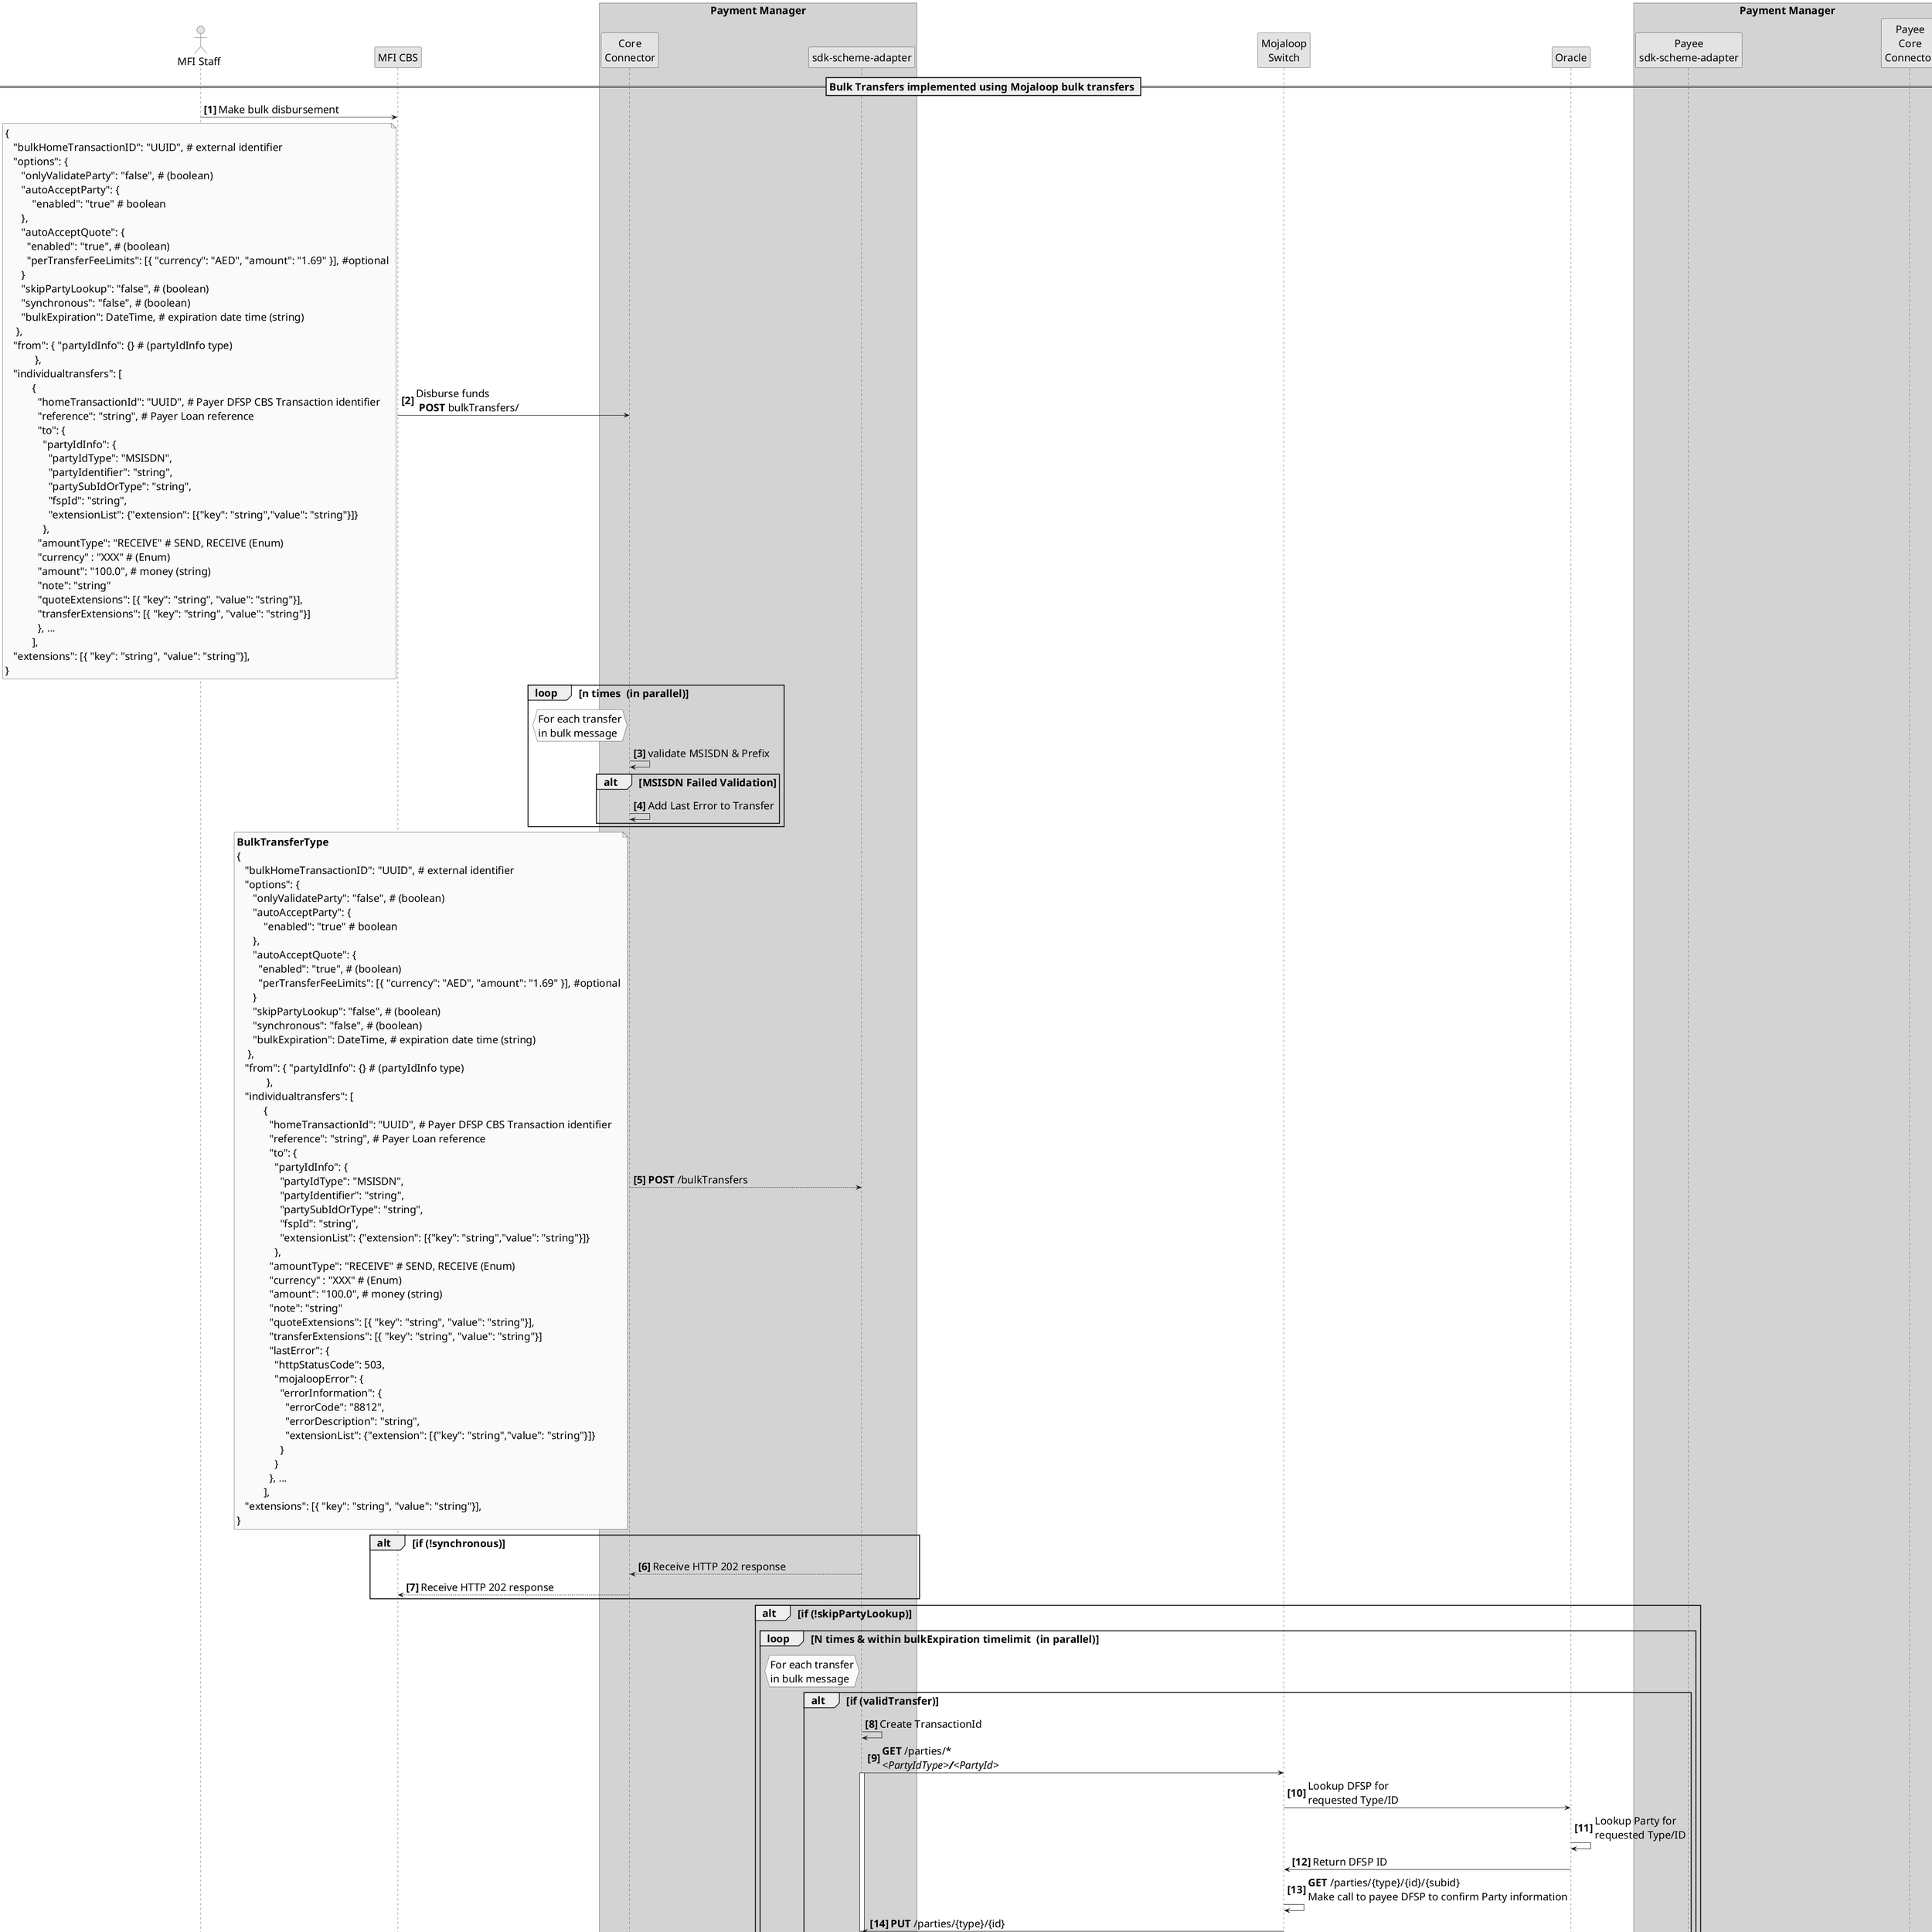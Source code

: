 @startuml
/'*****
--------------
******'/

skinparam activityFontSize 4
skinparam activityDiamondFontSize 30
skinparam activityArrowFontSize 22
skinparam defaultFontSize 22
skinparam noteFontSize 22
skinparam monochrome true
' declare title
' title Bulk Transactions pattern using the Mojaloop Connector
' declare actors
actor "MFI Staff" as MStaff
participant "MFI CBS" as MFI
box "Payment Manager" #LightGrey
participant "Core\nConnector" as MFICC 
participant "sdk-scheme-adapter" as MFIMC 
end box
participant "Mojaloop\nSwitch" as MJW 
participant "Oracle" as Oracle
box "Payment Manager" #LightGrey
participant "Payee\nsdk-scheme-adapter" as PayeeFSPMC 
participant "Payee\nCore\nConnector" as PayeeFSPCC 
end box

== Bulk Transfers implemented using Mojaloop bulk transfers ==

autonumber 1 1 "<b>[0]"
MStaff -> MFI: Make bulk disbursement 
MFI -> MFICC: Disburse funds \n **POST** bulkTransfers/
note left
{
   "bulkHomeTransactionID": "UUID", # external identifier
   "options": {
      "onlyValidateParty": "false", # (boolean) 
      "autoAcceptParty": {
          "enabled": "true" # boolean
      },
      "autoAcceptQuote": {
        "enabled": "true", # (boolean)
        "perTransferFeeLimits": [{ "currency": "AED", "amount": "1.69" }], #optional
      }
      "skipPartyLookup": "false", # (boolean)
      "synchronous": "false", # (boolean)
      "bulkExpiration": DateTime, # expiration date time (string)
    },
   "from": { "partyIdInfo": {} # (partyIdInfo type)
           },                        
   "individualtransfers": [
          {
            "homeTransactionId": "UUID", # Payer DFSP CBS Transaction identifier
            "reference": "string", # Payer Loan reference
            "to": {
              "partyIdInfo": {
                "partyIdType": "MSISDN",
                "partyIdentifier": "string",
                "partySubIdOrType": "string",
                "fspId": "string",
                "extensionList": {"extension": [{"key": "string","value": "string"}]}
              },
            "amountType": "RECEIVE" # SEND, RECEIVE (Enum)
            "currency" : "XXX" # (Enum)
            "amount": "100.0", # money (string)
            "note": "string"
            "quoteExtensions": [{ "key": "string", "value": "string"}],
            "transferExtensions": [{ "key": "string", "value": "string"}]
            }, ...
          ],
   "extensions": [{ "key": "string", "value": "string"}],
}
end note

Loop n times  (in parallel)
    hnote left of MFICC
        For each transfer
        in bulk message
    end hnote
    MFICC -> MFICC: validate MSISDN & Prefix
    alt MSISDN Failed Validation
    MFICC->MFICC:  Add Last Error to Transfer
    end
end Loop
MFICC-->MFIMC: **POST** /bulkTransfers
note left
**BulkTransferType**
{
   "bulkHomeTransactionID": "UUID", # external identifier
   "options": {
      "onlyValidateParty": "false", # (boolean) 
      "autoAcceptParty": {
          "enabled": "true" # boolean
      },
      "autoAcceptQuote": {
        "enabled": "true", # (boolean)
        "perTransferFeeLimits": [{ "currency": "AED", "amount": "1.69" }], #optional
      }
      "skipPartyLookup": "false", # (boolean)
      "synchronous": "false", # (boolean)
      "bulkExpiration": DateTime, # expiration date time (string)
    },
   "from": { "partyIdInfo": {} # (partyIdInfo type)
           },                        
   "individualtransfers": [
          {
            "homeTransactionId": "UUID", # Payer DFSP CBS Transaction identifier
            "reference": "string", # Payer Loan reference
            "to": {
              "partyIdInfo": {
                "partyIdType": "MSISDN",
                "partyIdentifier": "string",
                "partySubIdOrType": "string",
                "fspId": "string",
                "extensionList": {"extension": [{"key": "string","value": "string"}]}
              },
            "amountType": "RECEIVE" # SEND, RECEIVE (Enum)
            "currency" : "XXX" # (Enum)
            "amount": "100.0", # money (string)
            "note": "string"
            "quoteExtensions": [{ "key": "string", "value": "string"}],
            "transferExtensions": [{ "key": "string", "value": "string"}]
            "lastError": {
              "httpStatusCode": 503,
              "mojaloopError": {
                "errorInformation": {
                  "errorCode": "8812",
                  "errorDescription": "string",
                  "extensionList": {"extension": [{"key": "string","value": "string"}]}
                }
              }
            }, ...
          ],
   "extensions": [{ "key": "string", "value": "string"}],
}
end note
alt if (!synchronous)
MFIMC-->MFICC: Receive HTTP 202 response
MFI <-- MFICC: Receive HTTP 202 response
end

alt if (!skipPartyLookup)
loop N times & within bulkExpiration timelimit  (in parallel)
hnote left of MFIMC
        For each transfer
        in bulk message
end hnote
  alt if (validTransfer)
    MFIMC -> MFIMC: Create TransactionId
    MFIMC -> MJW: **GET** /parties/*\n<i><PartyIdType>**/**</i><i><PartyId>
    activate MFIMC
    MJW -> Oracle: Lookup DFSP for \nrequested Type/ID
    Oracle-> Oracle: Lookup Party for \nrequested Type/ID
    Oracle->MJW: Return DFSP ID
    MJW->MJW: **GET** /parties/{type}/{id}/{subid}\nMake call to payee DFSP to confirm Party information
    MJW->MFIMC: **PUT** /parties/{type}/{id}
    deactivate MFIMC
    
    MFIMC -> MFIMC: Update transaction status and\n attach get parties response
    MFIMC -> MFIMC: Add to next phase FSP bulk call
    MFIMC -> MFIMC: Any Error, save the error state in lastError object to be returned to the caller later
  else if (!validTransfer)
    MFIMC->MFIMC: Skip
  end
end Loop
else if (skipPartyLookup)
  loop N times & within bulkExpiration timelimit 
    MFIMC->MFIMC: Validate party info \n Add to next phase FSP bulk call
  end loop
end
MFIMC->MFIMC: if(transferStatusValid) Group into M Payee DFSPs

alt if (!autoAcceptParty)
  alt if (synchronous)
    MFIMC-->MFICC: Response <bulkPartyLookupResponse>
    MFI <-- MFICC: Response <bulkPartyLookupResponse>
    MFI->MStaff: Present Party Response
    MStaff->MFI: Accept Party
    MFI->MFICC: **PUT** /bulkTransfers/{bulkTransferId}
    MFICC->MFIMC: **PUT** /bulkTransfers/{bulkTransferId}
  else if (!synchronous)
    MFIMC->MFICC: **PUT** /bulkTransfers/{bulkTransferId}
    note right
      **bulkPartyLookupResponse** \n
      Refer **Party Lookup Error Codes** table for lastError details
      {
        "bulkHomeTransactionID": "UUID", # external identifier,
        "bulkTransferId": "UUID",  # generated by ML connector
        "options": {
            "onlyValidateParty": "false", # (boolean) 
            "autoAcceptParty": {
                "enabled": "true" # boolean
            },
            "autoAcceptQuote": {
                "enabled": "true", # (boolean)
                "perTransferFeeLimits": [{ "currency": "AED", "amount": "1.69" }], #optional
            }
            "skipPartyLookup": "false", # (boolean)
            "synchronous": "false", # (boolean)
            "bulkExpiration": DateTime, # expiration date time (string)
        },
        "from": { "partyIdInfo": {} # (partyIdInfo type)
                },                        
        "individualtransfers": [
                {
                  "homeTransactionId": "UUID", # Payer DFSP CBS Transaction identifier
                  "transactionId": "UUID", # Created by ML connector
                  "reference": "string", # Payer Loan reference
                  "to": {
                    "partyIdInfo": {
                      "partyIdType": "MSISDN",
                      "partyIdentifier": "string",
                      "partySubIdOrType": "string",
                      "fspId": "string",
                      "extensionList": {"extension": [{"key": "string","value": "string"}]}
                    },
                  "amountType": "RECEIVE" # SEND, RECEIVE (Enum)
                  "currency" : "XXX" # (Enum)
                  "amount": "100.0", # money (string)
                  "note": "string"
                  "quoteExtensions": [{ "key": "string", "value": "string"}],
                  "transferExtensions": [{ "key": "string", "value": "string"}]
                  "lastError": {
                    "httpStatusCode": 503,
                    "mojaloopError": {
                      "errorInformation": {
                        "errorCode": "8812",1
                        "errorDescription": "string",
                        "extensionList": {"extension": [{"key": "string","value": "string"}]}
                      }
                    }
                  }
                }
        ],
        "extensions": [{ "key": "string", "value": "string"}],
      }
    end note
    MFICC-->MFIMC: Receive HTTP 202 response
    MFICC->MFI: **PUT** /bulkTransfers/{bulkTransferId}
    MFI-->MFICC: Receive HTTP 202 response
    MFI->MStaff: Present Party Response
    MStaff->MFI: Accept Party
    MFI->MFICC: **PUT** /bulkTransfers/{bulkTransferId}
    MFICC->MFIMC: **PUT** /bulkTransfers/{bulkTransferId}
    note left
      **bulkTransferContinuationAcceptParty**
      {
        "bulkHomeTransactionID": "UUID", # external identifier                    
        "individualtransfers": [
                {
                  "homeTransactionId": "UUID", # Payer DFSP CBS Transaction identifier
                  "transactionId": "UUID", # Created by ML connector
                  "acceptParty": "true" # (boolean)
                }
        ],
      }
    end note    
    MFIMC-->MFICC: Receive HTTP 202 response
    MFI <-- MFICC: Receive HTTP 202 response
  end
end

loop Quote Processing (M times & within bulkExpiration timelimit in parallel)
hnote left of MFIMC
        For each payee DFSP
        in bulk message
end hnote
    MFIMC->MFIMC: Check bulkExpiration
    MFIMC->MFIMC: Create bulkTransactionId
    MFIMC ->> MFIMC: Calculate bulk expiry \nbased on both expirySeconds config and \nbulkExpiration
    MFIMC ->> MJW: **POST** /bulkquotes
    activate MFIMC
    MJW->PayeeFSPMC: **POST** /bulkquotes 
    alt if (HasSupportForBulkQuotes)
      PayeeFSPMC->PayeeFSPCC: **POST** /bulkquotes  
      PayeeFSPCC-->PayeeFSPMC: Reponse bulkquotes Response
      PayeeFSPMC -> PayeeFSPMC: Update transaction statuses \nand attach quote responses
    else if (!HasSupportForBulkQuotes)
      loop X times for each transfer in bulk message
        PayeeFSPMC->PayeeFSPCC: **POST** /quoterequests  
        PayeeFSPCC-->PayeeFSPMC: response
        PayeeFSPMC -> PayeeFSPMC: Update transaction status \nand attach quote response
      end Loop
    end
    PayeeFSPMC->MJW: **PUT** /bulkquotes/{id)
    MJW->MFIMC: **PUT** /bulkquotes/{id)
    deactivate  MFIMC
    MFIMC -> MFIMC: Update transaction status \nand attach quote response
end loop

alt if (!autoAcceptQuote)
  alt if (synchronous)
    MFIMC-->MFICC: Response <bulkQuoteRequestResponse>
    MFI <-- MFICC: Response <bulkQuoteRequestResponse>
    MFI->MStaff: Present Quote Response
    MStaff->MFI: Accept Quote
    MFI->MFICC: **PUT** /bulkTransfers/{bulkTransferId}
    MFICC->MFIMC: **PUT** /bulkTransfers/{bulkTransferId}
  else if (!synchronous)
    MFIMC->MFICC: **PUT** /bulkTransfers/{bulkTransferId}
    note right
      **bulkQuoteRequestResponse**
      {
        "bulkHomeTransactionID": "UUID", # external identifier
        "bulkTransferId": "UUID",  # generated by ML connector
        "options": {
            "onlyValidateParty": "false", # (boolean) 
            "autoAcceptParty": {
                "enabled": "true" # boolean
            },
            "autoAcceptQuote": {
                "enabled": "true", # (boolean)
                "perTransferFeeLimits": [{ "currency": "AED", "amount": "1.69" }], #optional
            }
            "skipPartyLookup": "false", # (boolean)
            "synchronous": "false", # (boolean)
            "bulkExpiration": DateTime, # expiration date time (string)
        },
        "from": { "partyIdInfo": {} # (partyIdInfo type)
                },                        
        "individualtransfers": [
                {
                  "homeTransactionId": "UUID", # Payer DFSP CBS Transaction identifier
                  "transactionId": "UUID", # Created by ML connector
                  "reference": "string", # Payer Loan reference
                  "to": {
                    "partyIdInfo": {
                      "partyIdType": "MSISDN",
                      "partyIdentifier": "string",
                      "partySubIdOrType": "string",
                      "fspId": "string",
                      "extensionList": {"extension": [{"key": "string","value": "string"}]}
                    },
                  "amountType": "RECEIVE" # SEND, RECEIVE (Enum)
                  "currency" : "XXX" # (Enum)
                  "amount": "100.0", # money (string)
                  "note": "string"
                  "quoteExtensions": [{ "key": "string", "value": "string"}],
                  "transferExtensions": [{ "key": "string", "value": "string"}],
                  "quoteResponse": {
                    "transferAmount": {"currency": "AED","amount": "0.7"},
                    "payeeReceiveAmount": {"currency": "AED","amount": "0.922"},
                    "payeeFspFee": {"currency": "AED","amount": "67247160"},
                    "payeeFspCommission": {"currency": "AED","amount": "829358883"},
                    "expiration": "6286-11-29T16:19:08.300+06:14",
                    "geoCode": {"latitude": "5.9","longitude": "180.0000"},
                    "ilpPacket": "XqOB5HUGEifQ-ebr0TAVAgD3...",
                    "condition": "gZI4iD9u_Yc...",
                    "extensionList": {"extension": [{"key": "string","value": "string"}]}
                  },
                  "lastError": {
                    "httpStatusCode": 503,
                    "mojaloopError": {
                      "errorInformation": {
                        "errorCode": "8812",
                        "errorDescription": "string",
                        "extensionList": {"extension": [{"key": "string","value": "string"}]}
                      }
                    }
                  }
                }
        ],
        "extensions": [{ "key": "string", "value": "string"}],
      }
    end note
    MFICC-->MFIMC: Receive HTTP 202 response
    MFICC->MFI: **PUT** /bulkTransfers/{bulkTransferId}
    MFI-->MFICC: Receive HTTP 202 response
    MFI->MStaff: Present Quote Response
    MStaff->MFI: Accept Quote
    MFI->MFICC: **PUT** /bulkTransfers/{bulkTransferId}
    MFICC->MFIMC: **PUT** /bulkTransfers/{bulkTransferId}
    note left
      **bulkAcceptQuote**
      {
        "bulkHomeTransactionID": "UUID", # external identifier
        "individualtransfers": [
                {
                  "homeTransactionId": "UUID", # Payer DFSP CBS Transaction identifier
                  "transactionId": "UUID", # Created by ML connector
                  "acceptQuote": "true" #boolean
                }                  
        ],
      }
    end note    

    MFIMC-->MFICC: Receive HTTP 202 response
    MFI <-- MFICC: Receive HTTP 202 response
  end
end


loop Transfer Processing (M times & within bulkExpiration timelimit  in parallel)
  hnote left of MFIMC
        For each payee DFSP
        in bulk message
  end hnote
    alt if (AutoAcceptQuote)
      MFIMC -> MFIMC: Confirm Fees meets auto accept levels\n and bulkExpiration timelimit not reached \n-> Update Transfer Status
    end
 
    alt if (AcceptedQuote)
    MFIMC ->> MFIMC: Calculate bulk expiry \nbased on both expirySeconds config and \nbulkExpiration
    MFIMC ->> MJW: **POST** /bulktransfers
    activate MFIMC
    MJW-> MJW: Perform liquidity(NDC)check at indivial transfer level
    MJW->MJW: Reserve Funds at indivial transfer level
    MJW ->> PayeeFSPMC: **POST** /bulktransfers
    alt if (HasSupportForBulkTransfers)
      PayeeFSPMC->PayeeFSPCC: **POST** /bulktransfers  
      PayeeFSPCC-->PayeeFSPMC: response
      PayeeFSPMC -> PayeeFSPMC:Update transaction statuses \nand attach transfer responses
    else if (!HasSupportForBulkTransfers)
      loop X times for each transfer in bulk message
        PayeeFSPMC->PayeeFSPCC: **POST** /transfers  
        PayeeFSPCC-->PayeeFSPMC: response
        PayeeFSPMC -> PayeeFSPMC:Update transaction status \nand attach transfer response
      end Loop
    end
    PayeeFSPMC ->> MJW: **PUT** /bulktransfers/{id} (BulkStatus)
    MJW-->MJW: Commit funds at indivial transfer level
    alt if (bulkStatus == 'ACCEPTED')
    MJW -> PayeeFSPMC: **PATCH** /bulktransfers/{id} (BulkStatus)
    alt if (HasSupportForBulkTransfers)
      PayeeFSPMC->PayeeFSPCC: **PATCH** /bulktransfers/{bulkTransferId}  
    else if (!HasSupportForBulkTransfers)
      loop X times for each transfer in bulk message
        PayeeFSPMC->PayeeFSPCC: **PATCH** /transfers/{TransferId}  
      end Loop
    end
    end
    MJW->MFIMC:**PUT** /bulktransfers/{id}
   
    deactivate MFIMC 
    MFIMC -> MFIMC: Update transaction status \nand attach bulk transfers response
    end
end loop
hnote right MFIMC
**bulkTransferResponse**
{
 "homeBulkTransactionID": "string", # external identifier
 "bulkExpiration": DateTime, # expiration date time (string)
 "currentState": "COMPLETED", # status of the bulk transfer request
 "individualTransferResults": [
    {
      "transferId": "310e5c51-e4fd-30bc-96ae-6dffee2c54cb",
      "homeTransactionId": "UUID", # Payer DFSP CBS Transaction identifier
      "transactionId": "string", # Mojaloop bulk transaction Id used to make the bulk transfer
      "to": {
        "partyIdInfo": {
          "partyIdType": "MSISDN",
          "partyIdentifier": "string",
          "partySubIdOrType": "string",
          "fspId": "string",
          "extensionList": {"extension": [{"key": "string","value": "string"}]}
        }
      },
      "amountType": "SEND",
      "currency": "AED",
      "amount": "0",
      "transactionType": "TRANSFER",
      "note": "string",
      "quoteId": "4932beab-423e-37b6-8587-49c016d2f5ef",
      "quoteExtensions": [{ "key": "string", "value": "string"}],
      "transferExtensions": [{ "key": "string", "value": "string"}]
      "quoteResponse": {
        "transferAmount": {"currency": "AED","amount": "0.7"},
        "payeeReceiveAmount": {"currency": "AED","amount": "0.922"},
        "payeeFspFee": {"currency": "AED","amount": "67247160"},
        "payeeFspCommission": {"currency": "AED","amount": "829358883"},
        "expiration": "6286-11-29T16:19:08.300+06:14",
        "geoCode": {"latitude": "5.9","longitude": "180.0000"},
        "ilpPacket": "XqOB5HUGEifQ-ebr0TAVAgD3...",
        "condition": "gZI4iD9u_Yc...",
        "extensionList": {"extension": [{"key": "string","value": "string"}]}
      },
      "fulfil": {
        "fulfilment": "UXgB0280lbHM...",
        "completedTimestamp": "5138-01-31T21:10:42.484Z",
        "transferState": "COMMITTED",
        "extensionList": {"extension": [{"key": "string","value": "string"}]}
      }
      "lastError": {
        "httpStatusCode": 503,
        "mojaloopError": {
          "errorInformation": {
            "errorCode": "8812",
            "errorDescription": "string",
            "extensionList": {"extension": [{"key": "string","value": "string"}]}
        }
  }}}],
  "extensions": [{ "key": "string", "value": "string"}]
} 
end hnote    
alt if (synchronous)
    MFIMC->MFICC: Response <bulkTransferResponse>
    MFICC->MFI: Response <bulkTransferResponse>
    MFI->MStaff: Transafer response(success & fail)
else if (!synchronous)
    MFIMC->MFICC:Callback Response \n**PUT** /bulkTransfers/{bulkTransferId}\nTransfer Response(success & fail)
    MFICC-->MFIMC: Receive HTTP 202 response
    MFICC->MFI: **PUT** /bulkTransfers/{bulkTransferId}\nTransfer Status Update (success & fail)
    MFI-->MFICC: Receive HTTP 202 response
    MFI->MStaff: Transafer response(success & fail)
end
@enduml